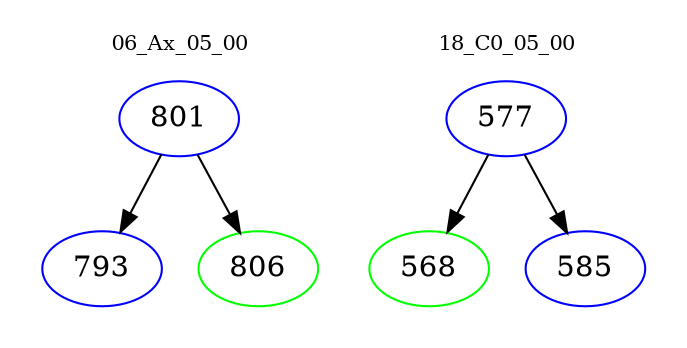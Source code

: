digraph{
subgraph cluster_0 {
color = white
label = "06_Ax_05_00";
fontsize=10;
T0_801 [label="801", color="blue"]
T0_801 -> T0_793 [color="black"]
T0_793 [label="793", color="blue"]
T0_801 -> T0_806 [color="black"]
T0_806 [label="806", color="green"]
}
subgraph cluster_1 {
color = white
label = "18_C0_05_00";
fontsize=10;
T1_577 [label="577", color="blue"]
T1_577 -> T1_568 [color="black"]
T1_568 [label="568", color="green"]
T1_577 -> T1_585 [color="black"]
T1_585 [label="585", color="blue"]
}
}
